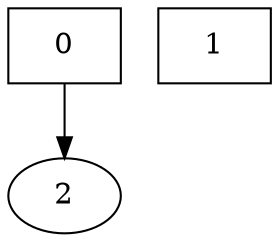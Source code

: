 digraph {
    0 [shape=rectangle];
    1 [shape=custom shapefile="man.png"];
    2 [shape=ellipse];
 
   0 ->2;
}
